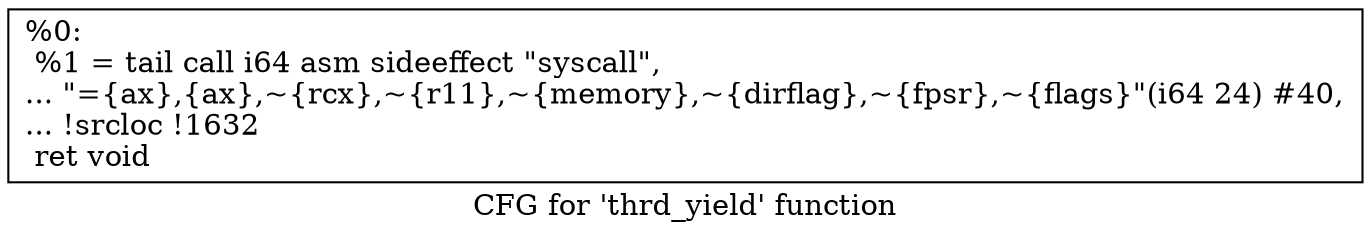digraph "CFG for 'thrd_yield' function" {
	label="CFG for 'thrd_yield' function";

	Node0x1fec630 [shape=record,label="{%0:\l  %1 = tail call i64 asm sideeffect \"syscall\",\l... \"=\{ax\},\{ax\},~\{rcx\},~\{r11\},~\{memory\},~\{dirflag\},~\{fpsr\},~\{flags\}\"(i64 24) #40,\l... !srcloc !1632\l  ret void\l}"];
}
